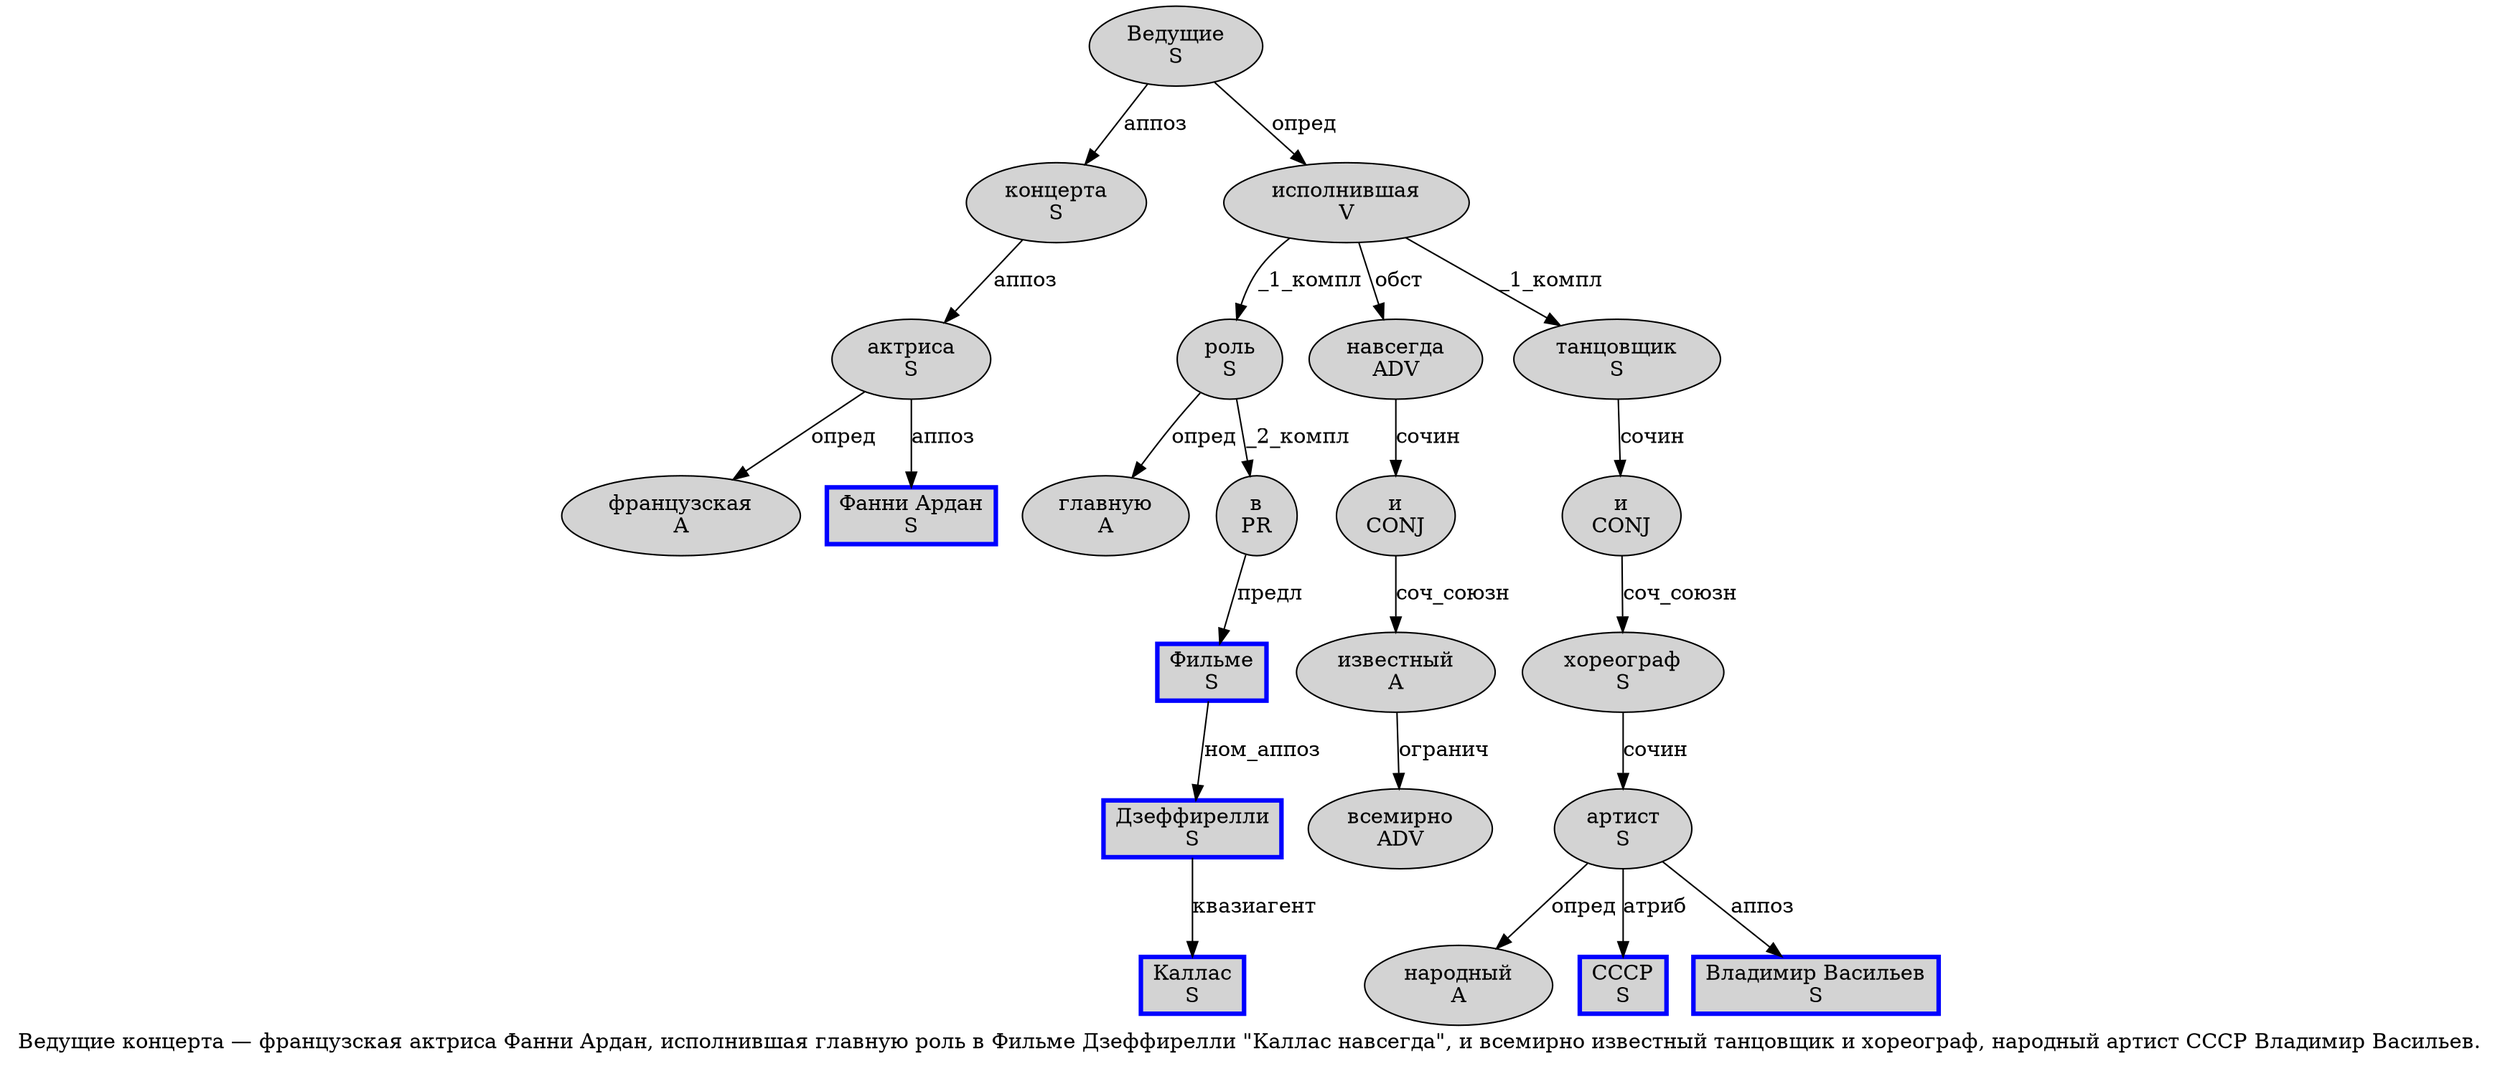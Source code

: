 digraph SENTENCE_207 {
	graph [label="Ведущие концерта — французская актриса Фанни Ардан, исполнившая главную роль в Фильме Дзеффирелли \"Каллас навсегда\", и всемирно известный танцовщик и хореограф, народный артист СССР Владимир Васильев."]
	node [style=filled]
		0 [label="Ведущие
S" color="" fillcolor=lightgray penwidth=1 shape=ellipse]
		1 [label="концерта
S" color="" fillcolor=lightgray penwidth=1 shape=ellipse]
		3 [label="французская
A" color="" fillcolor=lightgray penwidth=1 shape=ellipse]
		4 [label="актриса
S" color="" fillcolor=lightgray penwidth=1 shape=ellipse]
		5 [label="Фанни Ардан
S" color=blue fillcolor=lightgray penwidth=3 shape=box]
		7 [label="исполнившая
V" color="" fillcolor=lightgray penwidth=1 shape=ellipse]
		8 [label="главную
A" color="" fillcolor=lightgray penwidth=1 shape=ellipse]
		9 [label="роль
S" color="" fillcolor=lightgray penwidth=1 shape=ellipse]
		10 [label="в
PR" color="" fillcolor=lightgray penwidth=1 shape=ellipse]
		11 [label="Фильме
S" color=blue fillcolor=lightgray penwidth=3 shape=box]
		12 [label="Дзеффирелли
S" color=blue fillcolor=lightgray penwidth=3 shape=box]
		14 [label="Каллас
S" color=blue fillcolor=lightgray penwidth=3 shape=box]
		15 [label="навсегда
ADV" color="" fillcolor=lightgray penwidth=1 shape=ellipse]
		18 [label="и
CONJ" color="" fillcolor=lightgray penwidth=1 shape=ellipse]
		19 [label="всемирно
ADV" color="" fillcolor=lightgray penwidth=1 shape=ellipse]
		20 [label="известный
A" color="" fillcolor=lightgray penwidth=1 shape=ellipse]
		21 [label="танцовщик
S" color="" fillcolor=lightgray penwidth=1 shape=ellipse]
		22 [label="и
CONJ" color="" fillcolor=lightgray penwidth=1 shape=ellipse]
		23 [label="хореограф
S" color="" fillcolor=lightgray penwidth=1 shape=ellipse]
		25 [label="народный
A" color="" fillcolor=lightgray penwidth=1 shape=ellipse]
		26 [label="артист
S" color="" fillcolor=lightgray penwidth=1 shape=ellipse]
		27 [label="СССР
S" color=blue fillcolor=lightgray penwidth=3 shape=box]
		28 [label="Владимир Васильев
S" color=blue fillcolor=lightgray penwidth=3 shape=box]
			10 -> 11 [label="предл"]
			7 -> 9 [label="_1_компл"]
			7 -> 15 [label="обст"]
			7 -> 21 [label="_1_компл"]
			15 -> 18 [label="сочин"]
			1 -> 4 [label="аппоз"]
			12 -> 14 [label="квазиагент"]
			21 -> 22 [label="сочин"]
			18 -> 20 [label="соч_союзн"]
			22 -> 23 [label="соч_союзн"]
			11 -> 12 [label="ном_аппоз"]
			23 -> 26 [label="сочин"]
			0 -> 1 [label="аппоз"]
			0 -> 7 [label="опред"]
			4 -> 3 [label="опред"]
			4 -> 5 [label="аппоз"]
			20 -> 19 [label="огранич"]
			26 -> 25 [label="опред"]
			26 -> 27 [label="атриб"]
			26 -> 28 [label="аппоз"]
			9 -> 8 [label="опред"]
			9 -> 10 [label="_2_компл"]
}